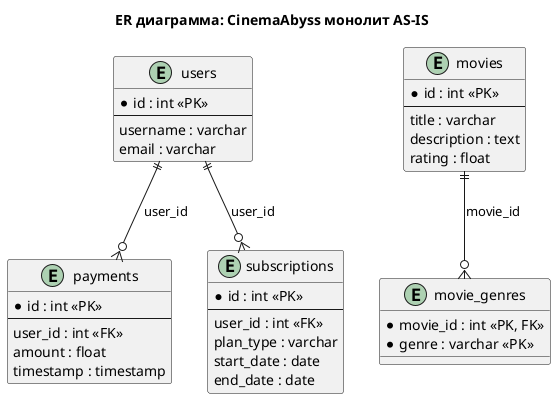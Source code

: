 @startuml

title ER диаграмма: CinemaAbyss монолит AS-IS

entity users {
  * id : int <<PK>>
  --
  username : varchar
  email : varchar
}

entity movies {
  * id : int <<PK>>
  --
  title : varchar
  description : text
  rating : float
}

entity movie_genres {
  * movie_id : int <<PK, FK>>
  * genre : varchar <<PK>>
}

entity payments {
  * id : int <<PK>>
  --
  user_id : int <<FK>>
  amount : float
  timestamp : timestamp
}

entity subscriptions {
  * id : int <<PK>>
  --
  user_id : int <<FK>>
  plan_type : varchar
  start_date : date
  end_date : date
}

' Связи между таблицами
users ||--o{ payments : "user_id"
users ||--o{ subscriptions : "user_id"
movies ||--o{ movie_genres : "movie_id"

@enduml
